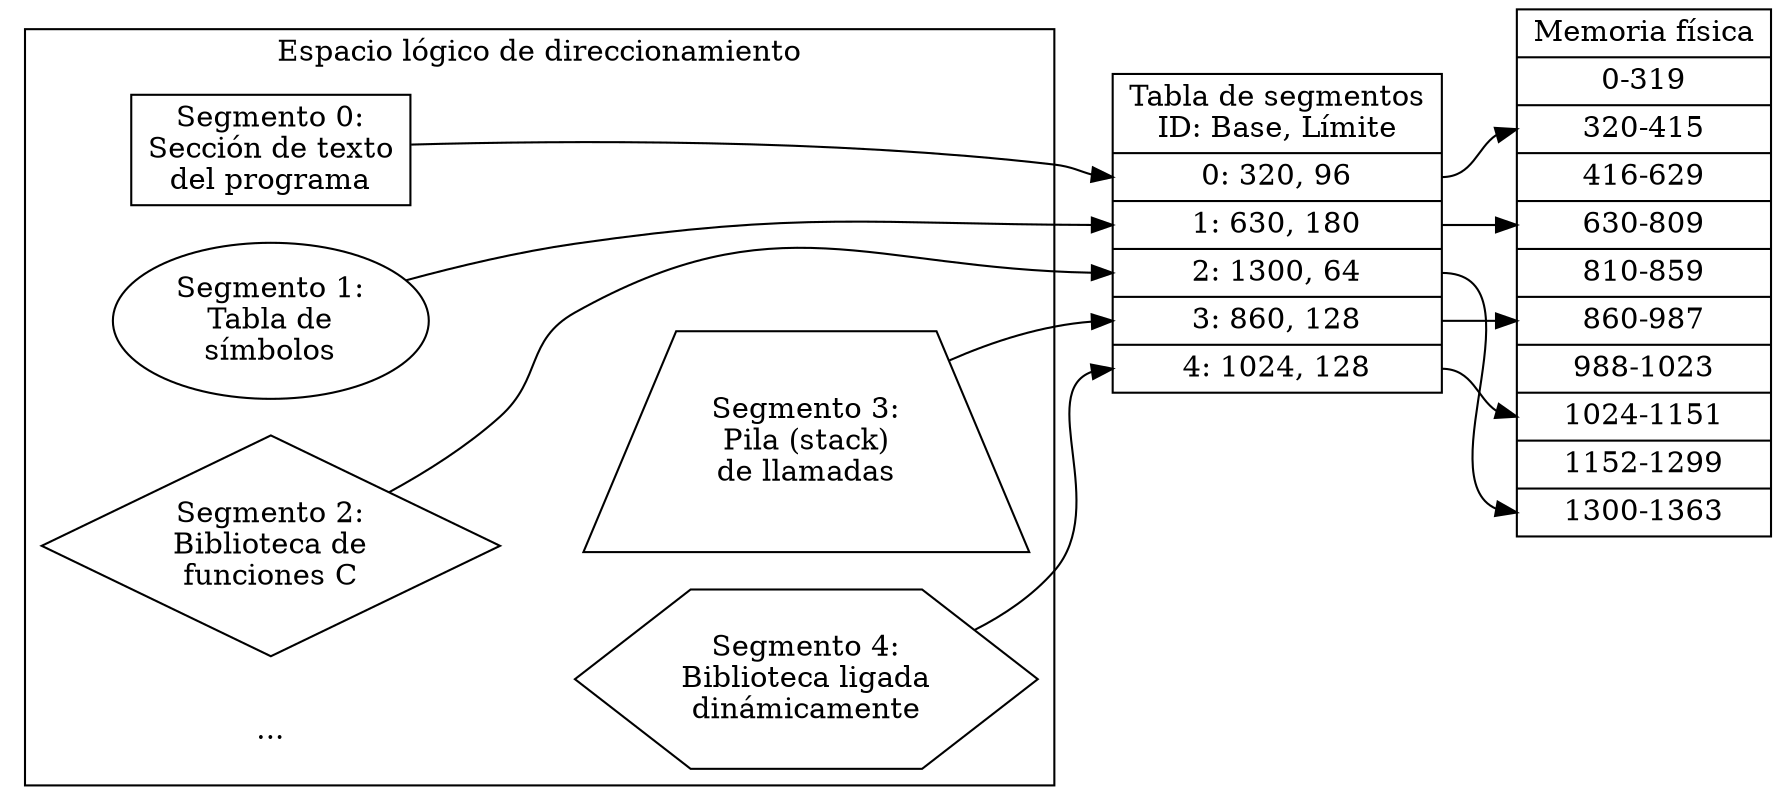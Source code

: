#+begin_src dot :expots results :file ltxpng/segmentacion_de_memoria.dot
digraph G {
	rankdir="LR";
	
	layout = dot;
	subgraph cluster_logico {
		label = "Espacio lógico de direccionamiento";
		seg0 [shape=box, label = "Segmento 0:\nSección de texto\ndel programa"];
		seg1 [shape=ellipse, label = "Segmento 1:\nTabla de\nsímbolos"];
		seg2 [shape=diamond, label = "Segmento 2:\nBiblioteca de\nfunciones C"];
		seg3 [shape=trapezium, label = "Segmento 3:\nPila (stack)\nde llamadas"];
		seg4 [shape=hexagon, label = "Segmento 4:\nBiblioteca ligada\ndinámicamente"];
		seg5 [shape=plaintext, label = "..."];
		seg1 -> seg3 [style=invis];
		seg2 -> seg4 [style=invis];
        }

	tabla [shape=record, label="Tabla de segmentos\nID: Base, Límite|<0>0: 320, 96|<1>1: 630, 180|<2>2: 1300, 64|<3>3: 860, 128|<4>4: 1024, 128"];

	fis [shape=record, label="Memoria física|0-319|<0>320-415|416-629|<1>630-809|810-859|<3>860-987|988-1023|<4>1024-1151|1152-1299|<2>1300-1363"];

	seg0 -> tabla:0;
	tabla:0 -> fis:0;
	seg1 -> tabla:1;
	tabla:1 -> fis:1;
	seg2 -> tabla:2;
	tabla:2 -> fis:2;
	seg3 -> tabla:3;
	tabla:3 -> fis:3;
	seg4 -> tabla:4;
	tabla:4 -> fis:4;
}
#+end_src
